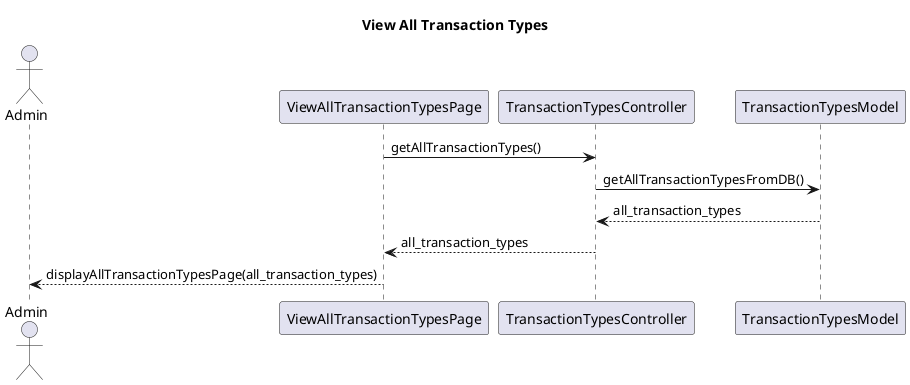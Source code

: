 @startuml
title View All Transaction Types
actor Admin as act
participant ViewAllTransactionTypesPage as view
participant TransactionTypesController as ctrl
participant TransactionTypesModel as model

view -> ctrl: getAllTransactionTypes()
ctrl -> model: getAllTransactionTypesFromDB()
ctrl <-- model: all_transaction_types
view <-- ctrl: all_transaction_types
act <-- view: displayAllTransactionTypesPage(all_transaction_types)

@enduml